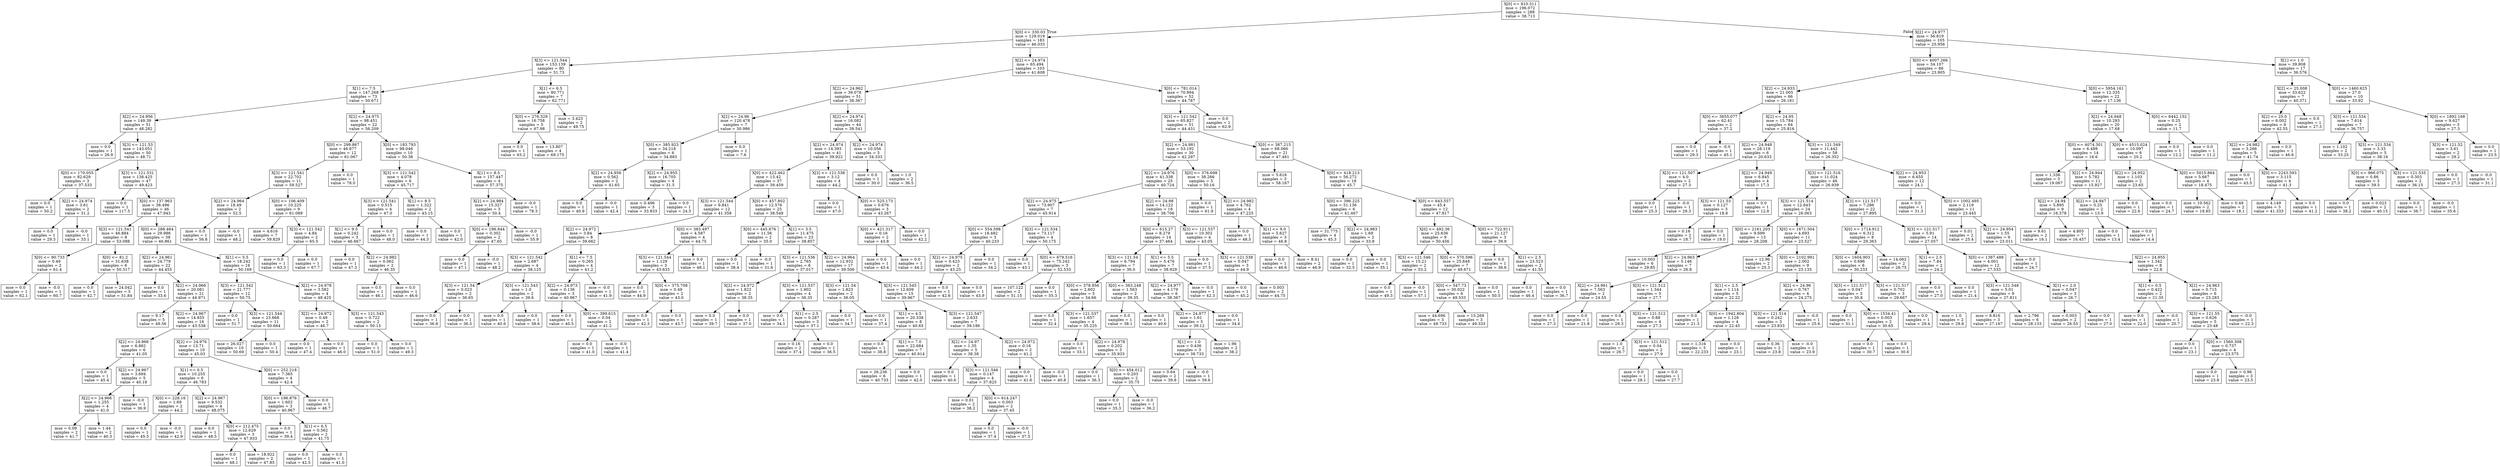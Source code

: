 digraph Tree {
node [shape=box] ;
0 [label="X[0] <= 810.311\nmse = 196.072\nsamples = 288\nvalue = 38.713"] ;
1 [label="X[0] <= 330.03\nmse = 129.019\nsamples = 183\nvalue = 46.033"] ;
0 -> 1 [labeldistance=2.5, labelangle=45, headlabel="True"] ;
2 [label="X[3] <= 121.544\nmse = 153.139\nsamples = 80\nvalue = 51.73"] ;
1 -> 2 ;
3 [label="X[1] <= 7.5\nmse = 147.268\nsamples = 73\nvalue = 50.671"] ;
2 -> 3 ;
4 [label="X[2] <= 24.956\nmse = 149.39\nsamples = 51\nvalue = 48.282"] ;
3 -> 4 ;
5 [label="mse = 0.0\nsamples = 1\nvalue = 26.9"] ;
4 -> 5 ;
6 [label="X[3] <= 121.53\nmse = 143.051\nsamples = 50\nvalue = 48.71"] ;
4 -> 6 ;
7 [label="X[0] <= 170.055\nmse = 82.629\nsamples = 3\nvalue = 37.533"] ;
6 -> 7 ;
8 [label="mse = 0.0\nsamples = 1\nvalue = 50.2"] ;
7 -> 8 ;
9 [label="X[2] <= 24.974\nmse = 3.61\nsamples = 2\nvalue = 31.2"] ;
7 -> 9 ;
10 [label="mse = 0.0\nsamples = 1\nvalue = 29.3"] ;
9 -> 10 ;
11 [label="mse = -0.0\nsamples = 1\nvalue = 33.1"] ;
9 -> 11 ;
12 [label="X[3] <= 121.531\nmse = 138.425\nsamples = 47\nvalue = 49.423"] ;
6 -> 12 ;
13 [label="mse = 0.0\nsamples = 1\nvalue = 117.5"] ;
12 -> 13 ;
14 [label="X[0] <= 137.963\nmse = 38.496\nsamples = 46\nvalue = 47.943"] ;
12 -> 14 ;
15 [label="X[3] <= 121.541\nmse = 46.884\nsamples = 8\nvalue = 53.088"] ;
14 -> 15 ;
16 [label="X[0] <= 90.733\nmse = 0.49\nsamples = 2\nvalue = 61.4"] ;
15 -> 16 ;
17 [label="mse = 0.0\nsamples = 1\nvalue = 62.1"] ;
16 -> 17 ;
18 [label="mse = -0.0\nsamples = 1\nvalue = 60.7"] ;
16 -> 18 ;
19 [label="X[0] <= 81.2\nmse = 31.638\nsamples = 6\nvalue = 50.317"] ;
15 -> 19 ;
20 [label="mse = 0.0\nsamples = 1\nvalue = 42.7"] ;
19 -> 20 ;
21 [label="mse = 24.042\nsamples = 5\nvalue = 51.84"] ;
19 -> 21 ;
22 [label="X[0] <= 288.464\nmse = 29.986\nsamples = 38\nvalue = 46.861"] ;
14 -> 22 ;
23 [label="X[2] <= 24.961\nmse = 24.779\nsamples = 22\nvalue = 44.455"] ;
22 -> 23 ;
24 [label="mse = 0.0\nsamples = 1\nvalue = 33.6"] ;
23 -> 24 ;
25 [label="X[2] <= 24.966\nmse = 20.081\nsamples = 21\nvalue = 44.971"] ;
23 -> 25 ;
26 [label="mse = 9.17\nsamples = 5\nvalue = 49.56"] ;
25 -> 26 ;
27 [label="X[2] <= 24.967\nmse = 14.855\nsamples = 16\nvalue = 43.538"] ;
25 -> 27 ;
28 [label="X[2] <= 24.966\nmse = 6.862\nsamples = 6\nvalue = 41.05"] ;
27 -> 28 ;
29 [label="mse = 0.0\nsamples = 1\nvalue = 45.4"] ;
28 -> 29 ;
30 [label="X[2] <= 24.967\nmse = 3.694\nsamples = 5\nvalue = 40.18"] ;
28 -> 30 ;
31 [label="X[2] <= 24.966\nmse = 1.255\nsamples = 4\nvalue = 41.0"] ;
30 -> 31 ;
32 [label="mse = 0.09\nsamples = 2\nvalue = 41.7"] ;
31 -> 32 ;
33 [label="mse = 1.44\nsamples = 2\nvalue = 40.3"] ;
31 -> 33 ;
34 [label="mse = -0.0\nsamples = 1\nvalue = 36.9"] ;
30 -> 34 ;
35 [label="X[2] <= 24.976\nmse = 13.71\nsamples = 10\nvalue = 45.03"] ;
27 -> 35 ;
36 [label="X[1] <= 0.5\nmse = 10.255\nsamples = 6\nvalue = 46.783"] ;
35 -> 36 ;
37 [label="X[0] <= 228.16\nmse = 1.69\nsamples = 2\nvalue = 44.2"] ;
36 -> 37 ;
38 [label="mse = 0.0\nsamples = 1\nvalue = 45.5"] ;
37 -> 38 ;
39 [label="mse = -0.0\nsamples = 1\nvalue = 42.9"] ;
37 -> 39 ;
40 [label="X[2] <= 24.967\nmse = 9.532\nsamples = 4\nvalue = 48.075"] ;
36 -> 40 ;
41 [label="mse = 0.0\nsamples = 1\nvalue = 48.5"] ;
40 -> 41 ;
42 [label="X[0] <= 212.475\nmse = 12.629\nsamples = 3\nvalue = 47.933"] ;
40 -> 42 ;
43 [label="mse = 0.0\nsamples = 1\nvalue = 48.1"] ;
42 -> 43 ;
44 [label="mse = 18.922\nsamples = 2\nvalue = 47.85"] ;
42 -> 44 ;
45 [label="X[0] <= 252.218\nmse = 7.365\nsamples = 4\nvalue = 42.4"] ;
35 -> 45 ;
46 [label="X[0] <= 196.876\nmse = 1.602\nsamples = 3\nvalue = 40.967"] ;
45 -> 46 ;
47 [label="mse = 0.0\nsamples = 1\nvalue = 39.4"] ;
46 -> 47 ;
48 [label="X[1] <= 6.5\nmse = 0.562\nsamples = 2\nvalue = 41.75"] ;
46 -> 48 ;
49 [label="mse = 0.0\nsamples = 1\nvalue = 42.5"] ;
48 -> 49 ;
50 [label="mse = 0.0\nsamples = 1\nvalue = 41.0"] ;
48 -> 50 ;
51 [label="mse = 0.0\nsamples = 1\nvalue = 46.7"] ;
45 -> 51 ;
52 [label="X[1] <= 5.5\nmse = 18.242\nsamples = 16\nvalue = 50.169"] ;
22 -> 52 ;
53 [label="X[3] <= 121.542\nmse = 21.777\nsamples = 12\nvalue = 50.75"] ;
52 -> 53 ;
54 [label="mse = 0.0\nsamples = 1\nvalue = 51.7"] ;
53 -> 54 ;
55 [label="X[3] <= 121.544\nmse = 23.668\nsamples = 11\nvalue = 50.664"] ;
53 -> 55 ;
56 [label="mse = 26.027\nsamples = 10\nvalue = 50.69"] ;
55 -> 56 ;
57 [label="mse = 0.0\nsamples = 1\nvalue = 50.4"] ;
55 -> 57 ;
58 [label="X[2] <= 24.978\nmse = 3.582\nsamples = 4\nvalue = 48.425"] ;
52 -> 58 ;
59 [label="X[2] <= 24.972\nmse = 0.49\nsamples = 2\nvalue = 46.7"] ;
58 -> 59 ;
60 [label="mse = 0.0\nsamples = 1\nvalue = 47.4"] ;
59 -> 60 ;
61 [label="mse = 0.0\nsamples = 1\nvalue = 46.0"] ;
59 -> 61 ;
62 [label="X[3] <= 121.543\nmse = 0.722\nsamples = 2\nvalue = 50.15"] ;
58 -> 62 ;
63 [label="mse = 0.0\nsamples = 1\nvalue = 51.0"] ;
62 -> 63 ;
64 [label="mse = 0.0\nsamples = 1\nvalue = 49.3"] ;
62 -> 64 ;
65 [label="X[2] <= 24.975\nmse = 98.451\nsamples = 22\nvalue = 56.209"] ;
3 -> 65 ;
66 [label="X[0] <= 299.867\nmse = 46.877\nsamples = 12\nvalue = 61.067"] ;
65 -> 66 ;
67 [label="X[3] <= 121.541\nmse = 22.702\nsamples = 11\nvalue = 59.527"] ;
66 -> 67 ;
68 [label="X[2] <= 24.964\nmse = 18.49\nsamples = 2\nvalue = 52.5"] ;
67 -> 68 ;
69 [label="mse = 0.0\nsamples = 1\nvalue = 56.8"] ;
68 -> 69 ;
70 [label="mse = -0.0\nsamples = 1\nvalue = 48.2"] ;
68 -> 70 ;
71 [label="X[0] <= 106.409\nmse = 10.225\nsamples = 9\nvalue = 61.089"] ;
67 -> 71 ;
72 [label="mse = 4.616\nsamples = 7\nvalue = 59.829"] ;
71 -> 72 ;
73 [label="X[3] <= 121.542\nmse = 4.84\nsamples = 2\nvalue = 65.5"] ;
71 -> 73 ;
74 [label="mse = 0.0\nsamples = 1\nvalue = 63.3"] ;
73 -> 74 ;
75 [label="mse = 0.0\nsamples = 1\nvalue = 67.7"] ;
73 -> 75 ;
76 [label="mse = 0.0\nsamples = 1\nvalue = 78.0"] ;
66 -> 76 ;
77 [label="X[0] <= 183.793\nmse = 98.046\nsamples = 10\nvalue = 50.38"] ;
65 -> 77 ;
78 [label="X[3] <= 121.542\nmse = 4.078\nsamples = 6\nvalue = 45.717"] ;
77 -> 78 ;
79 [label="X[3] <= 121.541\nmse = 0.515\nsamples = 4\nvalue = 47.0"] ;
78 -> 79 ;
80 [label="X[1] <= 9.5\nmse = 0.242\nsamples = 3\nvalue = 46.667"] ;
79 -> 80 ;
81 [label="mse = 0.0\nsamples = 1\nvalue = 47.3"] ;
80 -> 81 ;
82 [label="X[2] <= 24.982\nmse = 0.062\nsamples = 2\nvalue = 46.35"] ;
80 -> 82 ;
83 [label="mse = 0.0\nsamples = 1\nvalue = 46.1"] ;
82 -> 83 ;
84 [label="mse = 0.0\nsamples = 1\nvalue = 46.6"] ;
82 -> 84 ;
85 [label="mse = 0.0\nsamples = 1\nvalue = 48.0"] ;
79 -> 85 ;
86 [label="X[1] <= 8.5\nmse = 1.322\nsamples = 2\nvalue = 43.15"] ;
78 -> 86 ;
87 [label="mse = 0.0\nsamples = 1\nvalue = 44.3"] ;
86 -> 87 ;
88 [label="mse = 0.0\nsamples = 1\nvalue = 42.0"] ;
86 -> 88 ;
89 [label="X[1] <= 8.5\nmse = 157.447\nsamples = 4\nvalue = 57.375"] ;
77 -> 89 ;
90 [label="X[2] <= 24.984\nmse = 15.327\nsamples = 3\nvalue = 50.4"] ;
89 -> 90 ;
91 [label="X[0] <= 196.844\nmse = 0.302\nsamples = 2\nvalue = 47.65"] ;
90 -> 91 ;
92 [label="mse = 0.0\nsamples = 1\nvalue = 47.1"] ;
91 -> 92 ;
93 [label="mse = -0.0\nsamples = 1\nvalue = 48.2"] ;
91 -> 93 ;
94 [label="mse = -0.0\nsamples = 1\nvalue = 55.9"] ;
90 -> 94 ;
95 [label="mse = -0.0\nsamples = 1\nvalue = 78.3"] ;
89 -> 95 ;
96 [label="X[1] <= 6.5\nmse = 80.771\nsamples = 7\nvalue = 62.771"] ;
2 -> 96 ;
97 [label="X[0] <= 276.329\nmse = 16.758\nsamples = 5\nvalue = 67.98"] ;
96 -> 97 ;
98 [label="mse = 0.0\nsamples = 1\nvalue = 63.2"] ;
97 -> 98 ;
99 [label="mse = 13.807\nsamples = 4\nvalue = 69.175"] ;
97 -> 99 ;
100 [label="mse = 3.423\nsamples = 2\nvalue = 49.75"] ;
96 -> 100 ;
101 [label="X[2] <= 24.974\nmse = 65.494\nsamples = 103\nvalue = 41.608"] ;
1 -> 101 ;
102 [label="X[2] <= 24.962\nmse = 39.078\nsamples = 51\nvalue = 38.367"] ;
101 -> 102 ;
103 [label="X[2] <= 24.96\nmse = 120.478\nsamples = 7\nvalue = 30.986"] ;
102 -> 103 ;
104 [label="X[0] <= 385.923\nmse = 34.218\nsamples = 6\nvalue = 34.883"] ;
103 -> 104 ;
105 [label="X[2] <= 24.956\nmse = 0.562\nsamples = 2\nvalue = 41.65"] ;
104 -> 105 ;
106 [label="mse = 0.0\nsamples = 1\nvalue = 40.9"] ;
105 -> 106 ;
107 [label="mse = -0.0\nsamples = 1\nvalue = 42.4"] ;
105 -> 107 ;
108 [label="X[2] <= 24.955\nmse = 16.705\nsamples = 4\nvalue = 31.5"] ;
104 -> 108 ;
109 [label="mse = 0.496\nsamples = 3\nvalue = 33.833"] ;
108 -> 109 ;
110 [label="mse = 0.0\nsamples = 1\nvalue = 24.5"] ;
108 -> 110 ;
111 [label="mse = 0.0\nsamples = 1\nvalue = 7.6"] ;
103 -> 111 ;
112 [label="X[2] <= 24.974\nmse = 16.082\nsamples = 44\nvalue = 39.541"] ;
102 -> 112 ;
113 [label="X[2] <= 24.974\nmse = 14.393\nsamples = 41\nvalue = 39.922"] ;
112 -> 113 ;
114 [label="X[0] <= 422.462\nmse = 13.42\nsamples = 37\nvalue = 39.459"] ;
113 -> 114 ;
115 [label="X[3] <= 121.544\nmse = 9.841\nsamples = 12\nvalue = 41.358"] ;
114 -> 115 ;
116 [label="X[2] <= 24.972\nmse = 3.84\nsamples = 8\nvalue = 39.662"] ;
115 -> 116 ;
117 [label="X[3] <= 121.542\nmse = 2.687\nsamples = 4\nvalue = 38.125"] ;
116 -> 117 ;
118 [label="X[3] <= 121.54\nmse = 0.023\nsamples = 2\nvalue = 36.65"] ;
117 -> 118 ;
119 [label="mse = 0.0\nsamples = 1\nvalue = 36.8"] ;
118 -> 119 ;
120 [label="mse = 0.0\nsamples = 1\nvalue = 36.5"] ;
118 -> 120 ;
121 [label="X[3] <= 121.543\nmse = 1.0\nsamples = 2\nvalue = 39.6"] ;
117 -> 121 ;
122 [label="mse = 0.0\nsamples = 1\nvalue = 40.6"] ;
121 -> 122 ;
123 [label="mse = 0.0\nsamples = 1\nvalue = 38.6"] ;
121 -> 123 ;
124 [label="X[1] <= 7.5\nmse = 0.265\nsamples = 4\nvalue = 41.2"] ;
116 -> 124 ;
125 [label="X[2] <= 24.973\nmse = 0.136\nsamples = 3\nvalue = 40.967"] ;
124 -> 125 ;
126 [label="mse = 0.0\nsamples = 1\nvalue = 40.5"] ;
125 -> 126 ;
127 [label="X[0] <= 399.615\nmse = 0.04\nsamples = 2\nvalue = 41.2"] ;
125 -> 127 ;
128 [label="mse = 0.0\nsamples = 1\nvalue = 41.0"] ;
127 -> 128 ;
129 [label="mse = -0.0\nsamples = 1\nvalue = 41.4"] ;
127 -> 129 ;
130 [label="mse = -0.0\nsamples = 1\nvalue = 41.9"] ;
124 -> 130 ;
131 [label="X[0] <= 383.497\nmse = 4.587\nsamples = 4\nvalue = 44.75"] ;
115 -> 131 ;
132 [label="X[3] <= 121.544\nmse = 1.129\nsamples = 3\nvalue = 43.633"] ;
131 -> 132 ;
133 [label="mse = 0.0\nsamples = 1\nvalue = 44.9"] ;
132 -> 133 ;
134 [label="X[0] <= 375.708\nmse = 0.49\nsamples = 2\nvalue = 43.0"] ;
132 -> 134 ;
135 [label="mse = 0.0\nsamples = 1\nvalue = 42.3"] ;
134 -> 135 ;
136 [label="mse = 0.0\nsamples = 1\nvalue = 43.7"] ;
134 -> 136 ;
137 [label="mse = 0.0\nsamples = 1\nvalue = 48.1"] ;
131 -> 137 ;
138 [label="X[0] <= 457.802\nmse = 12.576\nsamples = 25\nvalue = 38.548"] ;
114 -> 138 ;
139 [label="X[0] <= 445.676\nmse = 11.56\nsamples = 2\nvalue = 35.0"] ;
138 -> 139 ;
140 [label="mse = 0.0\nsamples = 1\nvalue = 38.4"] ;
139 -> 140 ;
141 [label="mse = -0.0\nsamples = 1\nvalue = 31.6"] ;
139 -> 141 ;
142 [label="X[1] <= 3.5\nmse = 11.475\nsamples = 23\nvalue = 38.857"] ;
138 -> 142 ;
143 [label="X[3] <= 121.536\nmse = 2.765\nsamples = 6\nvalue = 37.017"] ;
142 -> 143 ;
144 [label="X[2] <= 24.972\nmse = 1.822\nsamples = 2\nvalue = 38.35"] ;
143 -> 144 ;
145 [label="mse = 0.0\nsamples = 1\nvalue = 39.7"] ;
144 -> 145 ;
146 [label="mse = 0.0\nsamples = 1\nvalue = 37.0"] ;
144 -> 146 ;
147 [label="X[3] <= 121.537\nmse = 1.902\nsamples = 4\nvalue = 36.35"] ;
143 -> 147 ;
148 [label="mse = 0.0\nsamples = 1\nvalue = 34.1"] ;
147 -> 148 ;
149 [label="X[1] <= 2.5\nmse = 0.287\nsamples = 3\nvalue = 37.1"] ;
147 -> 149 ;
150 [label="mse = 0.16\nsamples = 2\nvalue = 37.4"] ;
149 -> 150 ;
151 [label="mse = 0.0\nsamples = 1\nvalue = 36.5"] ;
149 -> 151 ;
152 [label="X[2] <= 24.964\nmse = 12.932\nsamples = 17\nvalue = 39.506"] ;
142 -> 152 ;
153 [label="X[3] <= 121.54\nmse = 1.823\nsamples = 2\nvalue = 36.05"] ;
152 -> 153 ;
154 [label="mse = 0.0\nsamples = 1\nvalue = 34.7"] ;
153 -> 154 ;
155 [label="mse = 0.0\nsamples = 1\nvalue = 37.4"] ;
153 -> 155 ;
156 [label="X[3] <= 121.545\nmse = 12.609\nsamples = 15\nvalue = 39.967"] ;
152 -> 156 ;
157 [label="X[1] <= 4.5\nmse = 20.338\nsamples = 8\nvalue = 40.65"] ;
156 -> 157 ;
158 [label="mse = 0.0\nsamples = 1\nvalue = 38.8"] ;
157 -> 158 ;
159 [label="X[1] <= 7.0\nmse = 22.684\nsamples = 7\nvalue = 40.914"] ;
157 -> 159 ;
160 [label="mse = 26.236\nsamples = 6\nvalue = 40.733"] ;
159 -> 160 ;
161 [label="mse = 0.0\nsamples = 1\nvalue = 42.0"] ;
159 -> 161 ;
162 [label="X[3] <= 121.547\nmse = 2.633\nsamples = 7\nvalue = 39.186"] ;
156 -> 162 ;
163 [label="X[2] <= 24.97\nmse = 1.35\nsamples = 5\nvalue = 38.38"] ;
162 -> 163 ;
164 [label="mse = 0.0\nsamples = 1\nvalue = 40.6"] ;
163 -> 164 ;
165 [label="X[3] <= 121.546\nmse = 0.147\nsamples = 4\nvalue = 37.825"] ;
163 -> 165 ;
166 [label="mse = 0.01\nsamples = 2\nvalue = 38.2"] ;
165 -> 166 ;
167 [label="X[0] <= 614.247\nmse = 0.003\nsamples = 2\nvalue = 37.45"] ;
165 -> 167 ;
168 [label="mse = 0.0\nsamples = 1\nvalue = 37.4"] ;
167 -> 168 ;
169 [label="mse = -0.0\nsamples = 1\nvalue = 37.5"] ;
167 -> 169 ;
170 [label="X[2] <= 24.972\nmse = 0.16\nsamples = 2\nvalue = 41.2"] ;
162 -> 170 ;
171 [label="mse = 0.0\nsamples = 1\nvalue = 41.6"] ;
170 -> 171 ;
172 [label="mse = -0.0\nsamples = 1\nvalue = 40.8"] ;
170 -> 172 ;
173 [label="X[3] <= 121.538\nmse = 3.12\nsamples = 4\nvalue = 44.2"] ;
113 -> 173 ;
174 [label="mse = 0.0\nsamples = 1\nvalue = 47.0"] ;
173 -> 174 ;
175 [label="X[0] <= 525.173\nmse = 0.676\nsamples = 3\nvalue = 43.267"] ;
173 -> 175 ;
176 [label="X[0] <= 421.317\nmse = 0.16\nsamples = 2\nvalue = 43.8"] ;
175 -> 176 ;
177 [label="mse = 0.0\nsamples = 1\nvalue = 43.4"] ;
176 -> 177 ;
178 [label="mse = 0.0\nsamples = 1\nvalue = 44.2"] ;
176 -> 178 ;
179 [label="mse = 0.0\nsamples = 1\nvalue = 42.2"] ;
175 -> 179 ;
180 [label="X[2] <= 24.974\nmse = 10.056\nsamples = 3\nvalue = 34.333"] ;
112 -> 180 ;
181 [label="mse = 0.0\nsamples = 1\nvalue = 30.0"] ;
180 -> 181 ;
182 [label="mse = 1.0\nsamples = 2\nvalue = 36.5"] ;
180 -> 182 ;
183 [label="X[0] <= 781.014\nmse = 70.994\nsamples = 52\nvalue = 44.787"] ;
101 -> 183 ;
184 [label="X[3] <= 121.542\nmse = 65.827\nsamples = 51\nvalue = 44.431"] ;
183 -> 184 ;
185 [label="X[2] <= 24.981\nmse = 53.192\nsamples = 30\nvalue = 42.297"] ;
184 -> 185 ;
186 [label="X[2] <= 24.976\nmse = 41.338\nsamples = 25\nvalue = 40.724"] ;
185 -> 186 ;
187 [label="X[2] <= 24.975\nmse = 73.907\nsamples = 7\nvalue = 45.914"] ;
186 -> 187 ;
188 [label="X[0] <= 554.598\nmse = 18.482\nsamples = 3\nvalue = 40.233"] ;
187 -> 188 ;
189 [label="X[2] <= 24.975\nmse = 0.423\nsamples = 2\nvalue = 43.25"] ;
188 -> 189 ;
190 [label="mse = 0.0\nsamples = 1\nvalue = 42.6"] ;
189 -> 190 ;
191 [label="mse = 0.0\nsamples = 1\nvalue = 43.9"] ;
189 -> 191 ;
192 [label="mse = 0.0\nsamples = 1\nvalue = 34.2"] ;
188 -> 192 ;
193 [label="X[3] <= 121.534\nmse = 73.117\nsamples = 4\nvalue = 50.175"] ;
187 -> 193 ;
194 [label="mse = 0.0\nsamples = 1\nvalue = 43.1"] ;
193 -> 194 ;
195 [label="X[0] <= 679.516\nmse = 75.242\nsamples = 3\nvalue = 52.533"] ;
193 -> 195 ;
196 [label="mse = 107.122\nsamples = 2\nvalue = 51.15"] ;
195 -> 196 ;
197 [label="mse = 0.0\nsamples = 1\nvalue = 55.3"] ;
195 -> 197 ;
198 [label="X[2] <= 24.98\nmse = 14.122\nsamples = 18\nvalue = 38.706"] ;
186 -> 198 ;
199 [label="X[0] <= 615.27\nmse = 8.279\nsamples = 14\nvalue = 37.464"] ;
198 -> 199 ;
200 [label="X[3] <= 121.54\nmse = 6.794\nsamples = 7\nvalue = 36.0"] ;
199 -> 200 ;
201 [label="X[0] <= 378.956\nmse = 2.602\nsamples = 5\nvalue = 34.66"] ;
200 -> 201 ;
202 [label="mse = 0.0\nsamples = 1\nvalue = 32.4"] ;
201 -> 202 ;
203 [label="X[3] <= 121.537\nmse = 1.657\nsamples = 4\nvalue = 35.225"] ;
201 -> 203 ;
204 [label="mse = 0.0\nsamples = 1\nvalue = 33.1"] ;
203 -> 204 ;
205 [label="X[2] <= 24.978\nmse = 0.202\nsamples = 3\nvalue = 35.933"] ;
203 -> 205 ;
206 [label="mse = 0.0\nsamples = 1\nvalue = 36.3"] ;
205 -> 206 ;
207 [label="X[0] <= 454.012\nmse = 0.203\nsamples = 2\nvalue = 35.75"] ;
205 -> 207 ;
208 [label="mse = 0.0\nsamples = 1\nvalue = 35.3"] ;
207 -> 208 ;
209 [label="mse = -0.0\nsamples = 1\nvalue = 36.2"] ;
207 -> 209 ;
210 [label="X[0] <= 363.248\nmse = 1.563\nsamples = 2\nvalue = 39.35"] ;
200 -> 210 ;
211 [label="mse = 0.0\nsamples = 1\nvalue = 38.1"] ;
210 -> 211 ;
212 [label="mse = 0.0\nsamples = 1\nvalue = 40.6"] ;
210 -> 212 ;
213 [label="X[1] <= 5.5\nmse = 5.476\nsamples = 7\nvalue = 38.929"] ;
199 -> 213 ;
214 [label="X[2] <= 24.977\nmse = 4.179\nsamples = 6\nvalue = 38.367"] ;
213 -> 214 ;
215 [label="X[2] <= 24.977\nmse = 1.61\nsamples = 5\nvalue = 39.12"] ;
214 -> 215 ;
216 [label="X[1] <= 1.0\nmse = 0.436\nsamples = 3\nvalue = 39.733"] ;
215 -> 216 ;
217 [label="mse = 0.64\nsamples = 2\nvalue = 39.8"] ;
216 -> 217 ;
218 [label="mse = -0.0\nsamples = 1\nvalue = 39.6"] ;
216 -> 218 ;
219 [label="mse = 1.96\nsamples = 2\nvalue = 38.2"] ;
215 -> 219 ;
220 [label="mse = 0.0\nsamples = 1\nvalue = 34.6"] ;
214 -> 220 ;
221 [label="mse = -0.0\nsamples = 1\nvalue = 42.3"] ;
213 -> 221 ;
222 [label="X[3] <= 121.537\nmse = 10.302\nsamples = 4\nvalue = 43.05"] ;
198 -> 222 ;
223 [label="mse = 0.0\nsamples = 1\nvalue = 37.5"] ;
222 -> 223 ;
224 [label="X[3] <= 121.538\nmse = 0.047\nsamples = 3\nvalue = 44.9"] ;
222 -> 224 ;
225 [label="mse = 0.0\nsamples = 1\nvalue = 45.2"] ;
224 -> 225 ;
226 [label="mse = 0.003\nsamples = 2\nvalue = 44.75"] ;
224 -> 226 ;
227 [label="X[0] <= 376.698\nmse = 38.266\nsamples = 5\nvalue = 50.16"] ;
185 -> 227 ;
228 [label="mse = 0.0\nsamples = 1\nvalue = 61.9"] ;
227 -> 228 ;
229 [label="X[2] <= 24.982\nmse = 4.762\nsamples = 4\nvalue = 47.225"] ;
227 -> 229 ;
230 [label="mse = 0.0\nsamples = 1\nvalue = 48.5"] ;
229 -> 230 ;
231 [label="X[1] <= 9.0\nmse = 5.627\nsamples = 3\nvalue = 46.8"] ;
229 -> 231 ;
232 [label="mse = 0.0\nsamples = 1\nvalue = 46.6"] ;
231 -> 232 ;
233 [label="mse = 8.41\nsamples = 2\nvalue = 46.9"] ;
231 -> 233 ;
234 [label="X[0] <= 387.215\nmse = 68.066\nsamples = 21\nvalue = 47.481"] ;
184 -> 234 ;
235 [label="mse = 5.616\nsamples = 3\nvalue = 58.167"] ;
234 -> 235 ;
236 [label="X[0] <= 418.213\nmse = 56.272\nsamples = 18\nvalue = 45.7"] ;
234 -> 236 ;
237 [label="X[0] <= 396.225\nmse = 51.136\nsamples = 6\nvalue = 41.467"] ;
236 -> 237 ;
238 [label="mse = 31.775\nsamples = 4\nvalue = 45.3"] ;
237 -> 238 ;
239 [label="X[2] <= 24.983\nmse = 1.69\nsamples = 2\nvalue = 33.8"] ;
237 -> 239 ;
240 [label="mse = 0.0\nsamples = 1\nvalue = 32.5"] ;
239 -> 240 ;
241 [label="mse = 0.0\nsamples = 1\nvalue = 35.1"] ;
239 -> 241 ;
242 [label="X[0] <= 643.557\nmse = 45.4\nsamples = 12\nvalue = 47.817"] ;
236 -> 242 ;
243 [label="X[0] <= 492.36\nmse = 25.636\nsamples = 9\nvalue = 50.456"] ;
242 -> 243 ;
244 [label="X[3] <= 121.546\nmse = 15.21\nsamples = 2\nvalue = 53.2"] ;
243 -> 244 ;
245 [label="mse = 0.0\nsamples = 1\nvalue = 49.3"] ;
244 -> 245 ;
246 [label="mse = -0.0\nsamples = 1\nvalue = 57.1"] ;
244 -> 246 ;
247 [label="X[0] <= 570.596\nmse = 25.848\nsamples = 7\nvalue = 49.671"] ;
243 -> 247 ;
248 [label="X[0] <= 547.73\nmse = 30.022\nsamples = 6\nvalue = 49.533"] ;
247 -> 248 ;
249 [label="mse = 44.696\nsamples = 3\nvalue = 49.733"] ;
248 -> 249 ;
250 [label="mse = 15.269\nsamples = 3\nvalue = 49.333"] ;
248 -> 250 ;
251 [label="mse = 0.0\nsamples = 1\nvalue = 50.5"] ;
247 -> 251 ;
252 [label="X[0] <= 722.911\nmse = 21.127\nsamples = 3\nvalue = 39.9"] ;
242 -> 252 ;
253 [label="mse = 0.0\nsamples = 1\nvalue = 36.6"] ;
252 -> 253 ;
254 [label="X[1] <= 2.5\nmse = 23.523\nsamples = 2\nvalue = 41.55"] ;
252 -> 254 ;
255 [label="mse = 0.0\nsamples = 1\nvalue = 46.4"] ;
254 -> 255 ;
256 [label="mse = 0.0\nsamples = 1\nvalue = 36.7"] ;
254 -> 256 ;
257 [label="mse = 0.0\nsamples = 1\nvalue = 62.9"] ;
183 -> 257 ;
258 [label="X[2] <= 24.977\nmse = 56.819\nsamples = 105\nvalue = 25.956"] ;
0 -> 258 [labeldistance=2.5, labelangle=-45, headlabel="False"] ;
259 [label="X[0] <= 4007.266\nmse = 34.107\nsamples = 88\nvalue = 23.905"] ;
258 -> 259 ;
260 [label="X[2] <= 24.933\nmse = 21.005\nsamples = 66\nvalue = 26.161"] ;
259 -> 260 ;
261 [label="X[0] <= 3655.077\nmse = 62.41\nsamples = 2\nvalue = 37.2"] ;
260 -> 261 ;
262 [label="mse = 0.0\nsamples = 1\nvalue = 29.3"] ;
261 -> 262 ;
263 [label="mse = -0.0\nsamples = 1\nvalue = 45.1"] ;
261 -> 263 ;
264 [label="X[2] <= 24.95\nmse = 15.784\nsamples = 64\nvalue = 25.816"] ;
260 -> 264 ;
265 [label="X[2] <= 24.948\nmse = 28.119\nsamples = 6\nvalue = 20.633"] ;
264 -> 265 ;
266 [label="X[3] <= 121.507\nmse = 4.0\nsamples = 2\nvalue = 27.3"] ;
265 -> 266 ;
267 [label="mse = 0.0\nsamples = 1\nvalue = 25.3"] ;
266 -> 267 ;
268 [label="mse = -0.0\nsamples = 1\nvalue = 29.3"] ;
266 -> 268 ;
269 [label="X[2] <= 24.949\nmse = 6.845\nsamples = 4\nvalue = 17.3"] ;
265 -> 269 ;
270 [label="X[3] <= 121.53\nmse = 0.127\nsamples = 3\nvalue = 18.8"] ;
269 -> 270 ;
271 [label="mse = 0.16\nsamples = 2\nvalue = 18.7"] ;
270 -> 271 ;
272 [label="mse = 0.0\nsamples = 1\nvalue = 19.0"] ;
270 -> 272 ;
273 [label="mse = 0.0\nsamples = 1\nvalue = 12.8"] ;
269 -> 273 ;
274 [label="X[3] <= 121.549\nmse = 11.442\nsamples = 58\nvalue = 26.352"] ;
264 -> 274 ;
275 [label="X[3] <= 121.516\nmse = 11.024\nsamples = 46\nvalue = 26.939"] ;
274 -> 275 ;
276 [label="X[3] <= 121.514\nmse = 12.843\nsamples = 24\nvalue = 26.063"] ;
275 -> 276 ;
277 [label="X[0] <= 2161.203\nmse = 9.699\nsamples = 13\nvalue = 28.208"] ;
276 -> 277 ;
278 [label="mse = 10.003\nsamples = 6\nvalue = 29.85"] ;
277 -> 278 ;
279 [label="X[2] <= 24.963\nmse = 5.146\nsamples = 7\nvalue = 26.8"] ;
277 -> 279 ;
280 [label="X[2] <= 24.961\nmse = 7.563\nsamples = 2\nvalue = 24.55"] ;
279 -> 280 ;
281 [label="mse = 0.0\nsamples = 1\nvalue = 27.3"] ;
280 -> 281 ;
282 [label="mse = 0.0\nsamples = 1\nvalue = 21.8"] ;
280 -> 282 ;
283 [label="X[3] <= 121.512\nmse = 1.344\nsamples = 5\nvalue = 27.7"] ;
279 -> 283 ;
284 [label="mse = 0.0\nsamples = 1\nvalue = 29.3"] ;
283 -> 284 ;
285 [label="X[3] <= 121.512\nmse = 0.88\nsamples = 4\nvalue = 27.3"] ;
283 -> 285 ;
286 [label="mse = 1.0\nsamples = 2\nvalue = 26.7"] ;
285 -> 286 ;
287 [label="X[3] <= 121.512\nmse = 0.04\nsamples = 2\nvalue = 27.9"] ;
285 -> 287 ;
288 [label="mse = 0.0\nsamples = 1\nvalue = 28.1"] ;
287 -> 288 ;
289 [label="mse = 0.0\nsamples = 1\nvalue = 27.7"] ;
287 -> 289 ;
290 [label="X[0] <= 1671.504\nmse = 4.693\nsamples = 11\nvalue = 23.527"] ;
276 -> 290 ;
291 [label="mse = 12.96\nsamples = 2\nvalue = 25.3"] ;
290 -> 291 ;
292 [label="X[0] <= 2102.991\nmse = 2.002\nsamples = 9\nvalue = 23.133"] ;
290 -> 292 ;
293 [label="X[1] <= 2.5\nmse = 1.114\nsamples = 5\nvalue = 22.22"] ;
292 -> 293 ;
294 [label="mse = 0.0\nsamples = 1\nvalue = 21.3"] ;
293 -> 294 ;
295 [label="X[0] <= 1942.804\nmse = 1.128\nsamples = 4\nvalue = 22.45"] ;
293 -> 295 ;
296 [label="mse = 1.316\nsamples = 3\nvalue = 22.233"] ;
295 -> 296 ;
297 [label="mse = 0.0\nsamples = 1\nvalue = 23.1"] ;
295 -> 297 ;
298 [label="X[2] <= 24.96\nmse = 0.767\nsamples = 4\nvalue = 24.275"] ;
292 -> 298 ;
299 [label="X[3] <= 121.514\nmse = 0.242\nsamples = 3\nvalue = 23.833"] ;
298 -> 299 ;
300 [label="mse = 0.36\nsamples = 2\nvalue = 23.8"] ;
299 -> 300 ;
301 [label="mse = -0.0\nsamples = 1\nvalue = 23.9"] ;
299 -> 301 ;
302 [label="mse = -0.0\nsamples = 1\nvalue = 25.6"] ;
298 -> 302 ;
303 [label="X[3] <= 121.517\nmse = 7.286\nsamples = 22\nvalue = 27.895"] ;
275 -> 303 ;
304 [label="X[0] <= 1714.912\nmse = 6.312\nsamples = 8\nvalue = 29.363"] ;
303 -> 304 ;
305 [label="X[0] <= 1604.903\nmse = 0.696\nsamples = 6\nvalue = 30.233"] ;
304 -> 305 ;
306 [label="X[3] <= 121.517\nmse = 0.047\nsamples = 3\nvalue = 30.8"] ;
305 -> 306 ;
307 [label="mse = 0.0\nsamples = 1\nvalue = 31.1"] ;
306 -> 307 ;
308 [label="X[0] <= 1534.41\nmse = 0.003\nsamples = 2\nvalue = 30.65"] ;
306 -> 308 ;
309 [label="mse = 0.0\nsamples = 1\nvalue = 30.7"] ;
308 -> 309 ;
310 [label="mse = 0.0\nsamples = 1\nvalue = 30.6"] ;
308 -> 310 ;
311 [label="X[3] <= 121.517\nmse = 0.702\nsamples = 3\nvalue = 29.667"] ;
305 -> 311 ;
312 [label="mse = 0.0\nsamples = 1\nvalue = 29.4"] ;
311 -> 312 ;
313 [label="mse = 1.0\nsamples = 2\nvalue = 29.8"] ;
311 -> 313 ;
314 [label="mse = 14.062\nsamples = 2\nvalue = 26.75"] ;
304 -> 314 ;
315 [label="X[3] <= 121.517\nmse = 5.91\nsamples = 14\nvalue = 27.057"] ;
303 -> 315 ;
316 [label="X[1] <= 2.5\nmse = 7.84\nsamples = 2\nvalue = 24.2"] ;
315 -> 316 ;
317 [label="mse = 0.0\nsamples = 1\nvalue = 27.0"] ;
316 -> 317 ;
318 [label="mse = 0.0\nsamples = 1\nvalue = 21.4"] ;
316 -> 318 ;
319 [label="X[0] <= 1387.488\nmse = 4.001\nsamples = 12\nvalue = 27.533"] ;
315 -> 319 ;
320 [label="X[3] <= 121.548\nmse = 5.01\nsamples = 9\nvalue = 27.811"] ;
319 -> 320 ;
321 [label="mse = 8.816\nsamples = 3\nvalue = 27.167"] ;
320 -> 321 ;
322 [label="mse = 2.796\nsamples = 6\nvalue = 28.133"] ;
320 -> 322 ;
323 [label="X[1] <= 2.0\nmse = 0.047\nsamples = 3\nvalue = 26.7"] ;
319 -> 323 ;
324 [label="mse = 0.003\nsamples = 2\nvalue = 26.55"] ;
323 -> 324 ;
325 [label="mse = 0.0\nsamples = 1\nvalue = 27.0"] ;
323 -> 325 ;
326 [label="X[2] <= 24.953\nmse = 6.655\nsamples = 12\nvalue = 24.1"] ;
274 -> 326 ;
327 [label="mse = 0.0\nsamples = 1\nvalue = 31.3"] ;
326 -> 327 ;
328 [label="X[0] <= 1002.495\nmse = 2.119\nsamples = 11\nvalue = 23.445"] ;
326 -> 328 ;
329 [label="mse = 0.01\nsamples = 2\nvalue = 25.4"] ;
328 -> 329 ;
330 [label="X[2] <= 24.954\nmse = 1.55\nsamples = 9\nvalue = 23.011"] ;
328 -> 330 ;
331 [label="mse = 0.0\nsamples = 1\nvalue = 24.7"] ;
330 -> 331 ;
332 [label="X[2] <= 24.955\nmse = 1.342\nsamples = 8\nvalue = 22.8"] ;
330 -> 332 ;
333 [label="X[1] <= 0.5\nmse = 0.422\nsamples = 2\nvalue = 21.35"] ;
332 -> 333 ;
334 [label="mse = 0.0\nsamples = 1\nvalue = 22.0"] ;
333 -> 334 ;
335 [label="mse = -0.0\nsamples = 1\nvalue = 20.7"] ;
333 -> 335 ;
336 [label="X[2] <= 24.963\nmse = 0.715\nsamples = 6\nvalue = 23.283"] ;
332 -> 336 ;
337 [label="X[3] <= 121.55\nmse = 0.626\nsamples = 5\nvalue = 23.48"] ;
336 -> 337 ;
338 [label="mse = 0.0\nsamples = 1\nvalue = 23.1"] ;
337 -> 338 ;
339 [label="X[0] <= 1560.308\nmse = 0.737\nsamples = 4\nvalue = 23.575"] ;
337 -> 339 ;
340 [label="mse = 0.0\nsamples = 1\nvalue = 23.8"] ;
339 -> 340 ;
341 [label="mse = 0.96\nsamples = 3\nvalue = 23.5"] ;
339 -> 341 ;
342 [label="mse = -0.0\nsamples = 1\nvalue = 22.3"] ;
336 -> 342 ;
343 [label="X[0] <= 5954.161\nmse = 12.335\nsamples = 22\nvalue = 17.136"] ;
259 -> 343 ;
344 [label="X[2] <= 24.948\nmse = 10.293\nsamples = 20\nvalue = 17.68"] ;
343 -> 344 ;
345 [label="X[0] <= 4074.301\nmse = 6.489\nsamples = 14\nvalue = 16.6"] ;
344 -> 345 ;
346 [label="mse = 1.336\nsamples = 3\nvalue = 19.067"] ;
345 -> 346 ;
347 [label="X[2] <= 24.944\nmse = 5.782\nsamples = 11\nvalue = 15.927"] ;
345 -> 347 ;
348 [label="X[2] <= 24.94\nmse = 5.895\nsamples = 9\nvalue = 16.378"] ;
347 -> 348 ;
349 [label="mse = 9.61\nsamples = 2\nvalue = 16.1"] ;
348 -> 349 ;
350 [label="mse = 4.805\nsamples = 7\nvalue = 16.457"] ;
348 -> 350 ;
351 [label="X[2] <= 24.947\nmse = 0.25\nsamples = 2\nvalue = 13.9"] ;
347 -> 351 ;
352 [label="mse = 0.0\nsamples = 1\nvalue = 13.4"] ;
351 -> 352 ;
353 [label="mse = 0.0\nsamples = 1\nvalue = 14.4"] ;
351 -> 353 ;
354 [label="X[0] <= 4515.024\nmse = 10.097\nsamples = 6\nvalue = 20.2"] ;
344 -> 354 ;
355 [label="X[2] <= 24.952\nmse = 1.103\nsamples = 2\nvalue = 23.65"] ;
354 -> 355 ;
356 [label="mse = 0.0\nsamples = 1\nvalue = 22.6"] ;
355 -> 356 ;
357 [label="mse = 0.0\nsamples = 1\nvalue = 24.7"] ;
355 -> 357 ;
358 [label="X[0] <= 5015.864\nmse = 5.667\nsamples = 4\nvalue = 18.475"] ;
354 -> 358 ;
359 [label="mse = 10.562\nsamples = 2\nvalue = 18.85"] ;
358 -> 359 ;
360 [label="mse = 0.49\nsamples = 2\nvalue = 18.1"] ;
358 -> 360 ;
361 [label="X[0] <= 6442.152\nmse = 0.25\nsamples = 2\nvalue = 11.7"] ;
343 -> 361 ;
362 [label="mse = 0.0\nsamples = 1\nvalue = 12.2"] ;
361 -> 362 ;
363 [label="mse = 0.0\nsamples = 1\nvalue = 11.2"] ;
361 -> 363 ;
364 [label="X[1] <= 1.0\nmse = 39.808\nsamples = 17\nvalue = 36.576"] ;
258 -> 364 ;
365 [label="X[2] <= 25.008\nmse = 33.622\nsamples = 7\nvalue = 40.371"] ;
364 -> 365 ;
366 [label="X[2] <= 25.0\nmse = 6.002\nsamples = 6\nvalue = 42.55"] ;
365 -> 366 ;
367 [label="X[2] <= 24.982\nmse = 3.266\nsamples = 5\nvalue = 41.74"] ;
366 -> 367 ;
368 [label="mse = 0.0\nsamples = 1\nvalue = 43.5"] ;
367 -> 368 ;
369 [label="X[0] <= 2243.593\nmse = 3.115\nsamples = 4\nvalue = 41.3"] ;
367 -> 369 ;
370 [label="mse = 4.149\nsamples = 3\nvalue = 41.333"] ;
369 -> 370 ;
371 [label="mse = 0.0\nsamples = 1\nvalue = 41.2"] ;
369 -> 371 ;
372 [label="mse = 0.0\nsamples = 1\nvalue = 46.6"] ;
366 -> 372 ;
373 [label="mse = 0.0\nsamples = 1\nvalue = 27.3"] ;
365 -> 373 ;
374 [label="X[0] <= 1460.625\nmse = 27.0\nsamples = 10\nvalue = 33.92"] ;
364 -> 374 ;
375 [label="X[3] <= 121.534\nmse = 7.614\nsamples = 7\nvalue = 36.757"] ;
374 -> 375 ;
376 [label="mse = 1.102\nsamples = 2\nvalue = 33.25"] ;
375 -> 376 ;
377 [label="X[3] <= 121.534\nmse = 3.33\nsamples = 5\nvalue = 38.16"] ;
375 -> 377 ;
378 [label="X[0] <= 966.075\nmse = 0.86\nsamples = 3\nvalue = 39.5"] ;
377 -> 378 ;
379 [label="mse = 0.0\nsamples = 1\nvalue = 38.2"] ;
378 -> 379 ;
380 [label="mse = 0.023\nsamples = 2\nvalue = 40.15"] ;
378 -> 380 ;
381 [label="X[3] <= 121.535\nmse = 0.303\nsamples = 2\nvalue = 36.15"] ;
377 -> 381 ;
382 [label="mse = 0.0\nsamples = 1\nvalue = 36.7"] ;
381 -> 382 ;
383 [label="mse = -0.0\nsamples = 1\nvalue = 35.6"] ;
381 -> 383 ;
384 [label="X[0] <= 1892.168\nmse = 9.627\nsamples = 3\nvalue = 27.3"] ;
374 -> 384 ;
385 [label="X[3] <= 121.52\nmse = 3.61\nsamples = 2\nvalue = 29.2"] ;
384 -> 385 ;
386 [label="mse = 0.0\nsamples = 1\nvalue = 27.3"] ;
385 -> 386 ;
387 [label="mse = -0.0\nsamples = 1\nvalue = 31.1"] ;
385 -> 387 ;
388 [label="mse = 0.0\nsamples = 1\nvalue = 23.5"] ;
384 -> 388 ;
}